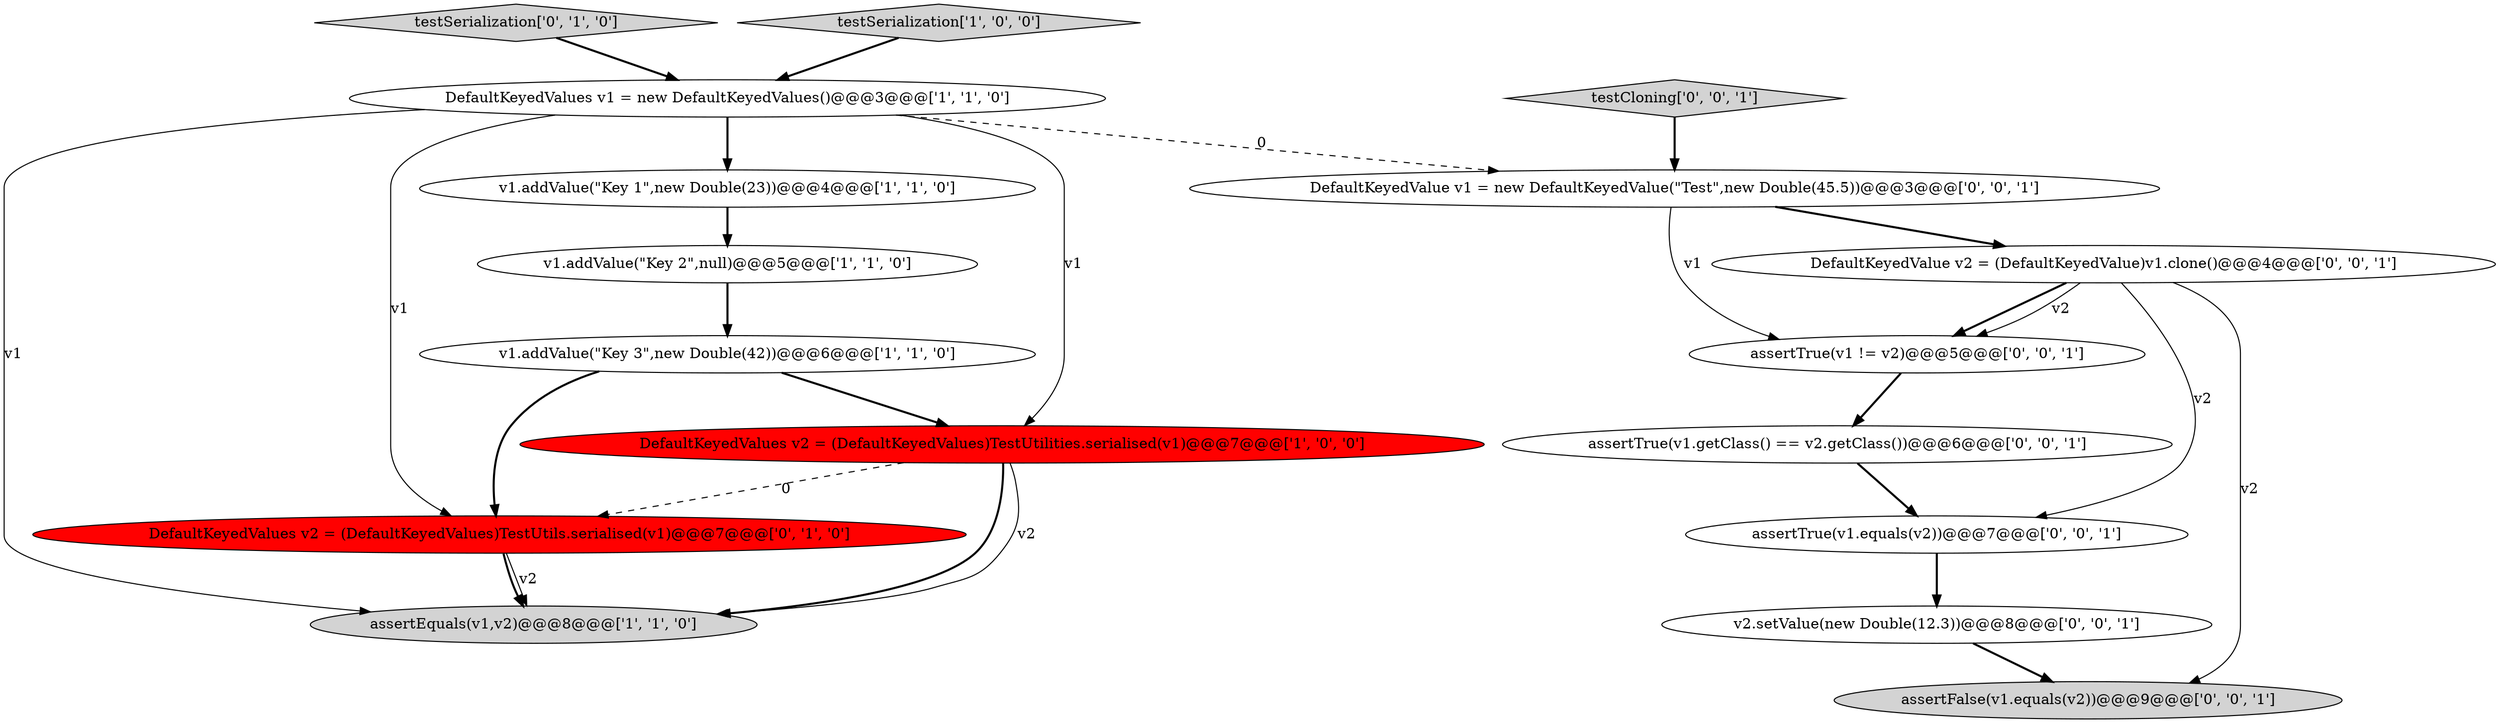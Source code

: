 digraph {
3 [style = filled, label = "DefaultKeyedValues v1 = new DefaultKeyedValues()@@@3@@@['1', '1', '0']", fillcolor = white, shape = ellipse image = "AAA0AAABBB1BBB"];
5 [style = filled, label = "assertEquals(v1,v2)@@@8@@@['1', '1', '0']", fillcolor = lightgray, shape = ellipse image = "AAA0AAABBB1BBB"];
11 [style = filled, label = "assertTrue(v1.getClass() == v2.getClass())@@@6@@@['0', '0', '1']", fillcolor = white, shape = ellipse image = "AAA0AAABBB3BBB"];
7 [style = filled, label = "testSerialization['0', '1', '0']", fillcolor = lightgray, shape = diamond image = "AAA0AAABBB2BBB"];
14 [style = filled, label = "v2.setValue(new Double(12.3))@@@8@@@['0', '0', '1']", fillcolor = white, shape = ellipse image = "AAA0AAABBB3BBB"];
13 [style = filled, label = "testCloning['0', '0', '1']", fillcolor = lightgray, shape = diamond image = "AAA0AAABBB3BBB"];
2 [style = filled, label = "v1.addValue(\"Key 3\",new Double(42))@@@6@@@['1', '1', '0']", fillcolor = white, shape = ellipse image = "AAA0AAABBB1BBB"];
8 [style = filled, label = "DefaultKeyedValues v2 = (DefaultKeyedValues)TestUtils.serialised(v1)@@@7@@@['0', '1', '0']", fillcolor = red, shape = ellipse image = "AAA1AAABBB2BBB"];
10 [style = filled, label = "DefaultKeyedValue v1 = new DefaultKeyedValue(\"Test\",new Double(45.5))@@@3@@@['0', '0', '1']", fillcolor = white, shape = ellipse image = "AAA0AAABBB3BBB"];
6 [style = filled, label = "v1.addValue(\"Key 2\",null)@@@5@@@['1', '1', '0']", fillcolor = white, shape = ellipse image = "AAA0AAABBB1BBB"];
9 [style = filled, label = "DefaultKeyedValue v2 = (DefaultKeyedValue)v1.clone()@@@4@@@['0', '0', '1']", fillcolor = white, shape = ellipse image = "AAA0AAABBB3BBB"];
1 [style = filled, label = "DefaultKeyedValues v2 = (DefaultKeyedValues)TestUtilities.serialised(v1)@@@7@@@['1', '0', '0']", fillcolor = red, shape = ellipse image = "AAA1AAABBB1BBB"];
12 [style = filled, label = "assertTrue(v1 != v2)@@@5@@@['0', '0', '1']", fillcolor = white, shape = ellipse image = "AAA0AAABBB3BBB"];
4 [style = filled, label = "testSerialization['1', '0', '0']", fillcolor = lightgray, shape = diamond image = "AAA0AAABBB1BBB"];
15 [style = filled, label = "assertFalse(v1.equals(v2))@@@9@@@['0', '0', '1']", fillcolor = lightgray, shape = ellipse image = "AAA0AAABBB3BBB"];
16 [style = filled, label = "assertTrue(v1.equals(v2))@@@7@@@['0', '0', '1']", fillcolor = white, shape = ellipse image = "AAA0AAABBB3BBB"];
0 [style = filled, label = "v1.addValue(\"Key 1\",new Double(23))@@@4@@@['1', '1', '0']", fillcolor = white, shape = ellipse image = "AAA0AAABBB1BBB"];
1->5 [style = bold, label=""];
11->16 [style = bold, label=""];
13->10 [style = bold, label=""];
4->3 [style = bold, label=""];
3->5 [style = solid, label="v1"];
0->6 [style = bold, label=""];
2->1 [style = bold, label=""];
9->15 [style = solid, label="v2"];
12->11 [style = bold, label=""];
9->16 [style = solid, label="v2"];
7->3 [style = bold, label=""];
3->0 [style = bold, label=""];
6->2 [style = bold, label=""];
3->8 [style = solid, label="v1"];
8->5 [style = bold, label=""];
1->5 [style = solid, label="v2"];
10->12 [style = solid, label="v1"];
3->1 [style = solid, label="v1"];
16->14 [style = bold, label=""];
1->8 [style = dashed, label="0"];
14->15 [style = bold, label=""];
10->9 [style = bold, label=""];
3->10 [style = dashed, label="0"];
9->12 [style = bold, label=""];
9->12 [style = solid, label="v2"];
2->8 [style = bold, label=""];
8->5 [style = solid, label="v2"];
}
